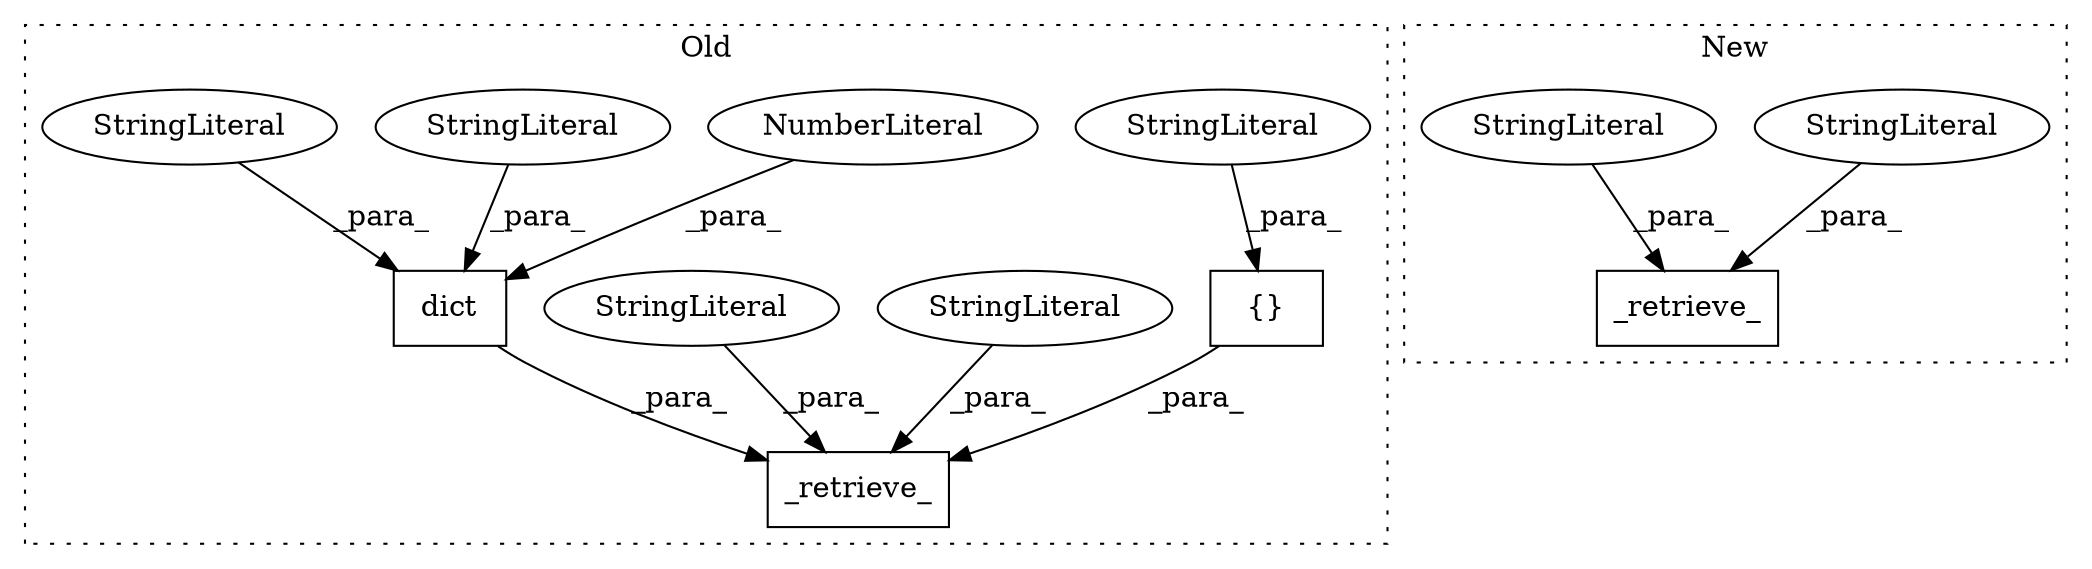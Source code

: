 digraph G {
subgraph cluster0 {
1 [label="{}" a="4" s="10831,10837" l="1,1" shape="box"];
3 [label="_retrieve_" a="32" s="10744,10838" l="11,1" shape="box"];
4 [label="StringLiteral" a="45" s="10832" l="5" shape="ellipse"];
6 [label="StringLiteral" a="45" s="10777" l="5" shape="ellipse"];
7 [label="StringLiteral" a="45" s="10755" l="10" shape="ellipse"];
9 [label="dict" a="32" s="10783,10817" l="5,1" shape="box"];
10 [label="NumberLiteral" a="34" s="10814" l="3" shape="ellipse"];
11 [label="StringLiteral" a="45" s="10807" l="6" shape="ellipse"];
12 [label="StringLiteral" a="45" s="10788" l="13" shape="ellipse"];
label = "Old";
style="dotted";
}
subgraph cluster1 {
2 [label="_retrieve_" a="32" s="10891,10932" l="11,1" shape="box"];
5 [label="StringLiteral" a="45" s="10902" l="13" shape="ellipse"];
8 [label="StringLiteral" a="45" s="10927" l="5" shape="ellipse"];
label = "New";
style="dotted";
}
1 -> 3 [label="_para_"];
4 -> 1 [label="_para_"];
5 -> 2 [label="_para_"];
6 -> 3 [label="_para_"];
7 -> 3 [label="_para_"];
8 -> 2 [label="_para_"];
9 -> 3 [label="_para_"];
10 -> 9 [label="_para_"];
11 -> 9 [label="_para_"];
12 -> 9 [label="_para_"];
}